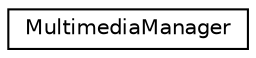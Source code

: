 digraph "Graphical Class Hierarchy"
{
 // LATEX_PDF_SIZE
  edge [fontname="Helvetica",fontsize="10",labelfontname="Helvetica",labelfontsize="10"];
  node [fontname="Helvetica",fontsize="10",shape=record];
  rankdir="LR";
  Node0 [label="MultimediaManager",height=0.2,width=0.4,color="black", fillcolor="white", style="filled",URL="$classMultimediaManager.html",tooltip=" "];
}
